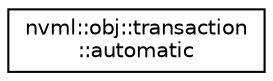 digraph "Graphical Class Hierarchy"
{
  edge [fontname="Helvetica",fontsize="10",labelfontname="Helvetica",labelfontsize="10"];
  node [fontname="Helvetica",fontsize="10",shape=record];
  rankdir="LR";
  Node1 [label="nvml::obj::transaction\l::automatic",height=0.2,width=0.4,color="black", fillcolor="white", style="filled",URL="$classnvml_1_1obj_1_1transaction_1_1automatic.html",tooltip="C++ automatic scope transaction class. "];
}
